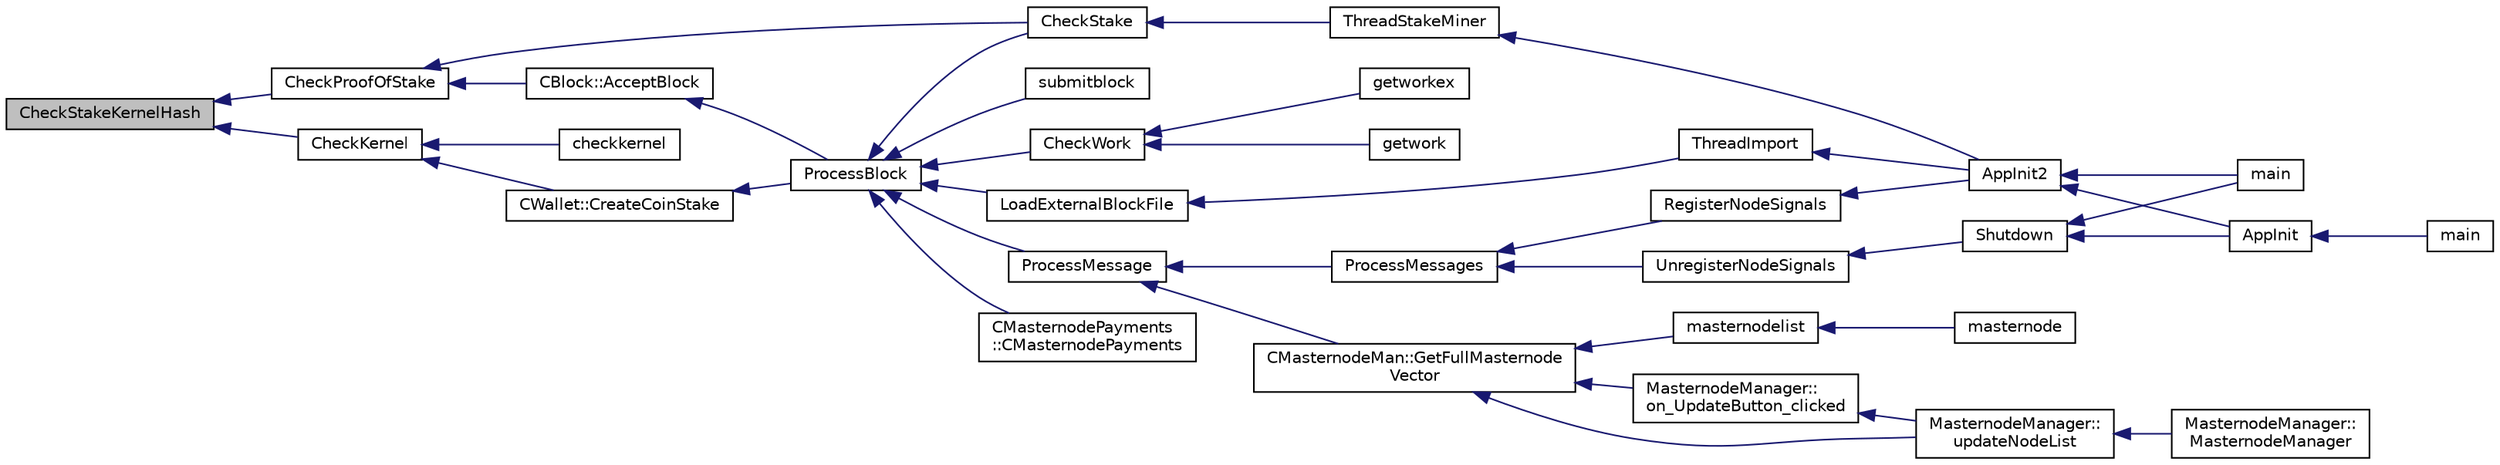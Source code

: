 digraph "CheckStakeKernelHash"
{
  edge [fontname="Helvetica",fontsize="10",labelfontname="Helvetica",labelfontsize="10"];
  node [fontname="Helvetica",fontsize="10",shape=record];
  rankdir="LR";
  Node225 [label="CheckStakeKernelHash",height=0.2,width=0.4,color="black", fillcolor="grey75", style="filled", fontcolor="black"];
  Node225 -> Node226 [dir="back",color="midnightblue",fontsize="10",style="solid",fontname="Helvetica"];
  Node226 [label="CheckProofOfStake",height=0.2,width=0.4,color="black", fillcolor="white", style="filled",URL="$d4/dd4/stake_8h.html#a01e09fbdb926d4581ea48c4cf2f337a1"];
  Node226 -> Node227 [dir="back",color="midnightblue",fontsize="10",style="solid",fontname="Helvetica"];
  Node227 [label="CBlock::AcceptBlock",height=0.2,width=0.4,color="black", fillcolor="white", style="filled",URL="$d3/d51/class_c_block.html#a3f990a713116bd15c1f221c88b012ccf"];
  Node227 -> Node228 [dir="back",color="midnightblue",fontsize="10",style="solid",fontname="Helvetica"];
  Node228 [label="ProcessBlock",height=0.2,width=0.4,color="black", fillcolor="white", style="filled",URL="$d4/dbf/main_8h.html#a7c8a7be3439bb5e1e40548a332a3cf29"];
  Node228 -> Node229 [dir="back",color="midnightblue",fontsize="10",style="solid",fontname="Helvetica"];
  Node229 [label="LoadExternalBlockFile",height=0.2,width=0.4,color="black", fillcolor="white", style="filled",URL="$df/d0a/main_8cpp.html#afbdbbb5a1b376748e5460cbcf644a9af"];
  Node229 -> Node230 [dir="back",color="midnightblue",fontsize="10",style="solid",fontname="Helvetica"];
  Node230 [label="ThreadImport",height=0.2,width=0.4,color="black", fillcolor="white", style="filled",URL="$d4/dbf/main_8h.html#a0189c34248cd89bbbe20d4d6045bd7c9"];
  Node230 -> Node231 [dir="back",color="midnightblue",fontsize="10",style="solid",fontname="Helvetica"];
  Node231 [label="AppInit2",height=0.2,width=0.4,color="black", fillcolor="white", style="filled",URL="$d8/dc0/init_8h.html#a1a4c1bfbf6ba1db77e988b89b9cadfd3",tooltip="Initialize ion. "];
  Node231 -> Node232 [dir="back",color="midnightblue",fontsize="10",style="solid",fontname="Helvetica"];
  Node232 [label="AppInit",height=0.2,width=0.4,color="black", fillcolor="white", style="filled",URL="$d4/d35/iond_8cpp.html#ac59316b767e6984e1285f0531275286b"];
  Node232 -> Node233 [dir="back",color="midnightblue",fontsize="10",style="solid",fontname="Helvetica"];
  Node233 [label="main",height=0.2,width=0.4,color="black", fillcolor="white", style="filled",URL="$d4/d35/iond_8cpp.html#a0ddf1224851353fc92bfbff6f499fa97"];
  Node231 -> Node234 [dir="back",color="midnightblue",fontsize="10",style="solid",fontname="Helvetica"];
  Node234 [label="main",height=0.2,width=0.4,color="black", fillcolor="white", style="filled",URL="$d5/d2d/ion_8cpp.html#a0ddf1224851353fc92bfbff6f499fa97"];
  Node228 -> Node235 [dir="back",color="midnightblue",fontsize="10",style="solid",fontname="Helvetica"];
  Node235 [label="ProcessMessage",height=0.2,width=0.4,color="black", fillcolor="white", style="filled",URL="$df/d0a/main_8cpp.html#a8ba92b1a4bce3c835e887a9073d17d8e"];
  Node235 -> Node236 [dir="back",color="midnightblue",fontsize="10",style="solid",fontname="Helvetica"];
  Node236 [label="ProcessMessages",height=0.2,width=0.4,color="black", fillcolor="white", style="filled",URL="$d4/dbf/main_8h.html#a196f9318f02448b85b28d612698934fd"];
  Node236 -> Node237 [dir="back",color="midnightblue",fontsize="10",style="solid",fontname="Helvetica"];
  Node237 [label="RegisterNodeSignals",height=0.2,width=0.4,color="black", fillcolor="white", style="filled",URL="$d4/dbf/main_8h.html#ab02615ff65f91d69f8d786ec900baa8a",tooltip="Register with a network node to receive its signals. "];
  Node237 -> Node231 [dir="back",color="midnightblue",fontsize="10",style="solid",fontname="Helvetica"];
  Node236 -> Node238 [dir="back",color="midnightblue",fontsize="10",style="solid",fontname="Helvetica"];
  Node238 [label="UnregisterNodeSignals",height=0.2,width=0.4,color="black", fillcolor="white", style="filled",URL="$d4/dbf/main_8h.html#a3ef0cc6e9d9d6435ee2a5569244d6ebd",tooltip="Unregister a network node. "];
  Node238 -> Node239 [dir="back",color="midnightblue",fontsize="10",style="solid",fontname="Helvetica"];
  Node239 [label="Shutdown",height=0.2,width=0.4,color="black", fillcolor="white", style="filled",URL="$d8/dc0/init_8h.html#ac5f038c2b480cf9ef5e19e3eba8dbaf9"];
  Node239 -> Node232 [dir="back",color="midnightblue",fontsize="10",style="solid",fontname="Helvetica"];
  Node239 -> Node234 [dir="back",color="midnightblue",fontsize="10",style="solid",fontname="Helvetica"];
  Node235 -> Node240 [dir="back",color="midnightblue",fontsize="10",style="solid",fontname="Helvetica"];
  Node240 [label="CMasternodeMan::GetFullMasternode\lVector",height=0.2,width=0.4,color="black", fillcolor="white", style="filled",URL="$dc/d6b/class_c_masternode_man.html#ab39e213a7601e1bef2eba1d5d63206f5"];
  Node240 -> Node241 [dir="back",color="midnightblue",fontsize="10",style="solid",fontname="Helvetica"];
  Node241 [label="MasternodeManager::\lupdateNodeList",height=0.2,width=0.4,color="black", fillcolor="white", style="filled",URL="$d9/d70/class_masternode_manager.html#a5485a8bd6ccf673027165cc1207dfae9"];
  Node241 -> Node242 [dir="back",color="midnightblue",fontsize="10",style="solid",fontname="Helvetica"];
  Node242 [label="MasternodeManager::\lMasternodeManager",height=0.2,width=0.4,color="black", fillcolor="white", style="filled",URL="$d9/d70/class_masternode_manager.html#ad18cb99065e056e6b791e2356de826bf"];
  Node240 -> Node243 [dir="back",color="midnightblue",fontsize="10",style="solid",fontname="Helvetica"];
  Node243 [label="MasternodeManager::\lon_UpdateButton_clicked",height=0.2,width=0.4,color="black", fillcolor="white", style="filled",URL="$d9/d70/class_masternode_manager.html#ae8d07b4d869e3eb09fe1be445eff0430"];
  Node243 -> Node241 [dir="back",color="midnightblue",fontsize="10",style="solid",fontname="Helvetica"];
  Node240 -> Node244 [dir="back",color="midnightblue",fontsize="10",style="solid",fontname="Helvetica"];
  Node244 [label="masternodelist",height=0.2,width=0.4,color="black", fillcolor="white", style="filled",URL="$d5/d6b/rpcstashedsend_8cpp.html#a3a7ed7e37f21eb2912afc6e776f7236c"];
  Node244 -> Node245 [dir="back",color="midnightblue",fontsize="10",style="solid",fontname="Helvetica"];
  Node245 [label="masternode",height=0.2,width=0.4,color="black", fillcolor="white", style="filled",URL="$d5/d6b/rpcstashedsend_8cpp.html#a30609e443aeb47c29ed0878d16b1b5e1"];
  Node228 -> Node246 [dir="back",color="midnightblue",fontsize="10",style="solid",fontname="Helvetica"];
  Node246 [label="CMasternodePayments\l::CMasternodePayments",height=0.2,width=0.4,color="black", fillcolor="white", style="filled",URL="$dc/d9a/class_c_masternode_payments.html#a4b9454f265a927528c881716e7649973"];
  Node228 -> Node247 [dir="back",color="midnightblue",fontsize="10",style="solid",fontname="Helvetica"];
  Node247 [label="CheckWork",height=0.2,width=0.4,color="black", fillcolor="white", style="filled",URL="$de/d13/miner_8h.html#aadd8a05aa6d8fae1c0f4daa5e971a12a",tooltip="Check mined proof-of-work block. "];
  Node247 -> Node248 [dir="back",color="midnightblue",fontsize="10",style="solid",fontname="Helvetica"];
  Node248 [label="getworkex",height=0.2,width=0.4,color="black", fillcolor="white", style="filled",URL="$d4/ddd/rpcmining_8cpp.html#aa40f86dc468a3f2ef4a3bba99e20a069"];
  Node247 -> Node249 [dir="back",color="midnightblue",fontsize="10",style="solid",fontname="Helvetica"];
  Node249 [label="getwork",height=0.2,width=0.4,color="black", fillcolor="white", style="filled",URL="$d4/ddd/rpcmining_8cpp.html#a356be62c93d38267a7da9e1cb644d547"];
  Node228 -> Node250 [dir="back",color="midnightblue",fontsize="10",style="solid",fontname="Helvetica"];
  Node250 [label="CheckStake",height=0.2,width=0.4,color="black", fillcolor="white", style="filled",URL="$de/d13/miner_8h.html#a68be4bcfa03b86095641eac5ca996fed",tooltip="Check mined proof-of-stake block. "];
  Node250 -> Node251 [dir="back",color="midnightblue",fontsize="10",style="solid",fontname="Helvetica"];
  Node251 [label="ThreadStakeMiner",height=0.2,width=0.4,color="black", fillcolor="white", style="filled",URL="$d6/de3/miner_8cpp.html#a31faece5ef0e403969b3d3debd79b352"];
  Node251 -> Node231 [dir="back",color="midnightblue",fontsize="10",style="solid",fontname="Helvetica"];
  Node228 -> Node252 [dir="back",color="midnightblue",fontsize="10",style="solid",fontname="Helvetica"];
  Node252 [label="submitblock",height=0.2,width=0.4,color="black", fillcolor="white", style="filled",URL="$d4/ddd/rpcmining_8cpp.html#a6fc1aa077add8cb1c74207056616134d"];
  Node226 -> Node250 [dir="back",color="midnightblue",fontsize="10",style="solid",fontname="Helvetica"];
  Node225 -> Node253 [dir="back",color="midnightblue",fontsize="10",style="solid",fontname="Helvetica"];
  Node253 [label="CheckKernel",height=0.2,width=0.4,color="black", fillcolor="white", style="filled",URL="$d4/dd4/stake_8h.html#a65bf2727fbb2781621c1b66999fb0f98"];
  Node253 -> Node254 [dir="back",color="midnightblue",fontsize="10",style="solid",fontname="Helvetica"];
  Node254 [label="checkkernel",height=0.2,width=0.4,color="black", fillcolor="white", style="filled",URL="$d4/ddd/rpcmining_8cpp.html#a36ee2284a7252841b8a62a9531b6acbc"];
  Node253 -> Node255 [dir="back",color="midnightblue",fontsize="10",style="solid",fontname="Helvetica"];
  Node255 [label="CWallet::CreateCoinStake",height=0.2,width=0.4,color="black", fillcolor="white", style="filled",URL="$d2/de5/class_c_wallet.html#a644df129468440aa36f49ca3716a3c19"];
  Node255 -> Node228 [dir="back",color="midnightblue",fontsize="10",style="solid",fontname="Helvetica"];
}
